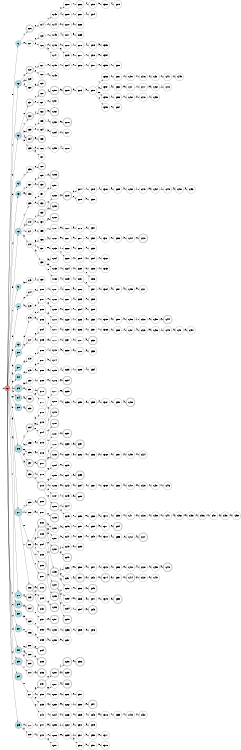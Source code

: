digraph APTAALF {
__start0 [style = invis, shape = none, label = "", width = 0, height = 0];

rankdir=LR;
size="8,5";

s0 [style="filled", color="black", fillcolor="#ff817b" shape="circle", label="q0"];
s1 [style="filled", color="black", fillcolor="powderblue" shape="circle", label="q1"];
s2 [style="rounded,filled", color="black", fillcolor="powderblue" shape="doublecircle", label="q2"];
s3 [style="rounded,filled", color="black", fillcolor="powderblue" shape="doublecircle", label="q3"];
s4 [style="filled", color="black", fillcolor="powderblue" shape="circle", label="q4"];
s5 [style="filled", color="black", fillcolor="powderblue" shape="circle", label="q5"];
s6 [style="rounded,filled", color="black", fillcolor="powderblue" shape="doublecircle", label="q6"];
s7 [style="filled", color="black", fillcolor="powderblue" shape="circle", label="q7"];
s8 [style="filled", color="black", fillcolor="powderblue" shape="circle", label="q8"];
s9 [style="filled", color="black", fillcolor="powderblue" shape="circle", label="q9"];
s10 [style="filled", color="black", fillcolor="powderblue" shape="circle", label="q10"];
s11 [style="filled", color="black", fillcolor="powderblue" shape="circle", label="q11"];
s12 [style="filled", color="black", fillcolor="powderblue" shape="circle", label="q12"];
s13 [style="rounded,filled", color="black", fillcolor="powderblue" shape="doublecircle", label="q13"];
s14 [style="filled", color="black", fillcolor="powderblue" shape="circle", label="q14"];
s15 [style="filled", color="black", fillcolor="powderblue" shape="circle", label="q15"];
s16 [style="rounded,filled", color="black", fillcolor="powderblue" shape="doublecircle", label="q16"];
s17 [style="rounded,filled", color="black", fillcolor="powderblue" shape="doublecircle", label="q17"];
s18 [style="filled", color="black", fillcolor="powderblue" shape="circle", label="q18"];
s19 [style="rounded,filled", color="black", fillcolor="powderblue" shape="doublecircle", label="q19"];
s20 [style="filled", color="black", fillcolor="powderblue" shape="circle", label="q20"];
s21 [style="filled", color="black", fillcolor="powderblue" shape="circle", label="q21"];
s22 [style="filled", color="black", fillcolor="powderblue" shape="circle", label="q22"];
s23 [style="rounded,filled", color="black", fillcolor="powderblue" shape="doublecircle", label="q23"];
s24 [style="rounded,filled", color="black", fillcolor="powderblue" shape="doublecircle", label="q24"];
s25 [style="filled", color="black", fillcolor="powderblue" shape="circle", label="q25"];
s26 [style="rounded,filled", color="black", fillcolor="white" shape="doublecircle", label="q26"];
s27 [style="filled", color="black", fillcolor="white" shape="circle", label="q27"];
s28 [style="rounded,filled", color="black", fillcolor="white" shape="doublecircle", label="q28"];
s29 [style="filled", color="black", fillcolor="white" shape="circle", label="q29"];
s30 [style="filled", color="black", fillcolor="white" shape="circle", label="q30"];
s31 [style="rounded,filled", color="black", fillcolor="white" shape="doublecircle", label="q31"];
s32 [style="rounded,filled", color="black", fillcolor="white" shape="doublecircle", label="q32"];
s33 [style="filled", color="black", fillcolor="white" shape="circle", label="q33"];
s34 [style="rounded,filled", color="black", fillcolor="white" shape="doublecircle", label="q34"];
s35 [style="filled", color="black", fillcolor="white" shape="circle", label="q35"];
s36 [style="filled", color="black", fillcolor="white" shape="circle", label="q36"];
s37 [style="filled", color="black", fillcolor="white" shape="circle", label="q37"];
s38 [style="filled", color="black", fillcolor="white" shape="circle", label="q38"];
s39 [style="filled", color="black", fillcolor="white" shape="circle", label="q39"];
s40 [style="rounded,filled", color="black", fillcolor="white" shape="doublecircle", label="q40"];
s41 [style="filled", color="black", fillcolor="white" shape="circle", label="q41"];
s42 [style="filled", color="black", fillcolor="white" shape="circle", label="q42"];
s43 [style="filled", color="black", fillcolor="white" shape="circle", label="q43"];
s44 [style="filled", color="black", fillcolor="white" shape="circle", label="q44"];
s45 [style="filled", color="black", fillcolor="white" shape="circle", label="q45"];
s46 [style="filled", color="black", fillcolor="white" shape="circle", label="q46"];
s47 [style="filled", color="black", fillcolor="white" shape="circle", label="q47"];
s48 [style="filled", color="black", fillcolor="white" shape="circle", label="q48"];
s49 [style="filled", color="black", fillcolor="white" shape="circle", label="q49"];
s50 [style="filled", color="black", fillcolor="white" shape="circle", label="q50"];
s51 [style="filled", color="black", fillcolor="white" shape="circle", label="q51"];
s52 [style="rounded,filled", color="black", fillcolor="white" shape="doublecircle", label="q52"];
s53 [style="rounded,filled", color="black", fillcolor="white" shape="doublecircle", label="q53"];
s54 [style="rounded,filled", color="black", fillcolor="white" shape="doublecircle", label="q54"];
s55 [style="filled", color="black", fillcolor="white" shape="circle", label="q55"];
s56 [style="filled", color="black", fillcolor="white" shape="circle", label="q56"];
s57 [style="rounded,filled", color="black", fillcolor="white" shape="doublecircle", label="q57"];
s58 [style="rounded,filled", color="black", fillcolor="white" shape="doublecircle", label="q58"];
s59 [style="filled", color="black", fillcolor="white" shape="circle", label="q59"];
s60 [style="filled", color="black", fillcolor="white" shape="circle", label="q60"];
s61 [style="rounded,filled", color="black", fillcolor="white" shape="doublecircle", label="q61"];
s62 [style="rounded,filled", color="black", fillcolor="white" shape="doublecircle", label="q62"];
s63 [style="rounded,filled", color="black", fillcolor="white" shape="doublecircle", label="q63"];
s64 [style="rounded,filled", color="black", fillcolor="white" shape="doublecircle", label="q64"];
s65 [style="filled", color="black", fillcolor="white" shape="circle", label="q65"];
s66 [style="filled", color="black", fillcolor="white" shape="circle", label="q66"];
s67 [style="filled", color="black", fillcolor="white" shape="circle", label="q67"];
s68 [style="filled", color="black", fillcolor="white" shape="circle", label="q68"];
s69 [style="rounded,filled", color="black", fillcolor="white" shape="doublecircle", label="q69"];
s70 [style="filled", color="black", fillcolor="white" shape="circle", label="q70"];
s71 [style="filled", color="black", fillcolor="white" shape="circle", label="q71"];
s72 [style="filled", color="black", fillcolor="white" shape="circle", label="q72"];
s73 [style="filled", color="black", fillcolor="white" shape="circle", label="q73"];
s74 [style="filled", color="black", fillcolor="white" shape="circle", label="q74"];
s75 [style="filled", color="black", fillcolor="white" shape="circle", label="q75"];
s76 [style="filled", color="black", fillcolor="white" shape="circle", label="q76"];
s77 [style="filled", color="black", fillcolor="white" shape="circle", label="q77"];
s78 [style="filled", color="black", fillcolor="white" shape="circle", label="q78"];
s79 [style="rounded,filled", color="black", fillcolor="white" shape="doublecircle", label="q79"];
s80 [style="rounded,filled", color="black", fillcolor="white" shape="doublecircle", label="q80"];
s81 [style="filled", color="black", fillcolor="white" shape="circle", label="q81"];
s82 [style="rounded,filled", color="black", fillcolor="white" shape="doublecircle", label="q82"];
s83 [style="filled", color="black", fillcolor="white" shape="circle", label="q83"];
s84 [style="filled", color="black", fillcolor="white" shape="circle", label="q84"];
s85 [style="rounded,filled", color="black", fillcolor="white" shape="doublecircle", label="q85"];
s86 [style="filled", color="black", fillcolor="white" shape="circle", label="q86"];
s87 [style="filled", color="black", fillcolor="white" shape="circle", label="q87"];
s88 [style="rounded,filled", color="black", fillcolor="white" shape="doublecircle", label="q88"];
s89 [style="filled", color="black", fillcolor="white" shape="circle", label="q89"];
s90 [style="rounded,filled", color="black", fillcolor="white" shape="doublecircle", label="q90"];
s91 [style="filled", color="black", fillcolor="white" shape="circle", label="q91"];
s92 [style="rounded,filled", color="black", fillcolor="white" shape="doublecircle", label="q92"];
s93 [style="rounded,filled", color="black", fillcolor="white" shape="doublecircle", label="q93"];
s94 [style="filled", color="black", fillcolor="white" shape="circle", label="q94"];
s95 [style="filled", color="black", fillcolor="white" shape="circle", label="q95"];
s96 [style="filled", color="black", fillcolor="white" shape="circle", label="q96"];
s97 [style="filled", color="black", fillcolor="white" shape="circle", label="q97"];
s98 [style="filled", color="black", fillcolor="white" shape="circle", label="q98"];
s99 [style="filled", color="black", fillcolor="white" shape="circle", label="q99"];
s100 [style="filled", color="black", fillcolor="white" shape="circle", label="q100"];
s101 [style="filled", color="black", fillcolor="white" shape="circle", label="q101"];
s102 [style="filled", color="black", fillcolor="white" shape="circle", label="q102"];
s103 [style="filled", color="black", fillcolor="white" shape="circle", label="q103"];
s104 [style="filled", color="black", fillcolor="white" shape="circle", label="q104"];
s105 [style="filled", color="black", fillcolor="white" shape="circle", label="q105"];
s106 [style="filled", color="black", fillcolor="white" shape="circle", label="q106"];
s107 [style="filled", color="black", fillcolor="white" shape="circle", label="q107"];
s108 [style="filled", color="black", fillcolor="white" shape="circle", label="q108"];
s109 [style="filled", color="black", fillcolor="white" shape="circle", label="q109"];
s110 [style="rounded,filled", color="black", fillcolor="white" shape="doublecircle", label="q110"];
s111 [style="filled", color="black", fillcolor="white" shape="circle", label="q111"];
s112 [style="filled", color="black", fillcolor="white" shape="circle", label="q112"];
s113 [style="filled", color="black", fillcolor="white" shape="circle", label="q113"];
s114 [style="filled", color="black", fillcolor="white" shape="circle", label="q114"];
s115 [style="filled", color="black", fillcolor="white" shape="circle", label="q115"];
s116 [style="filled", color="black", fillcolor="white" shape="circle", label="q116"];
s117 [style="rounded,filled", color="black", fillcolor="white" shape="doublecircle", label="q117"];
s118 [style="filled", color="black", fillcolor="white" shape="circle", label="q118"];
s119 [style="rounded,filled", color="black", fillcolor="white" shape="doublecircle", label="q119"];
s120 [style="rounded,filled", color="black", fillcolor="white" shape="doublecircle", label="q120"];
s121 [style="filled", color="black", fillcolor="white" shape="circle", label="q121"];
s122 [style="rounded,filled", color="black", fillcolor="white" shape="doublecircle", label="q122"];
s123 [style="rounded,filled", color="black", fillcolor="white" shape="doublecircle", label="q123"];
s124 [style="filled", color="black", fillcolor="white" shape="circle", label="q124"];
s125 [style="filled", color="black", fillcolor="white" shape="circle", label="q125"];
s126 [style="rounded,filled", color="black", fillcolor="white" shape="doublecircle", label="q126"];
s127 [style="rounded,filled", color="black", fillcolor="white" shape="doublecircle", label="q127"];
s128 [style="rounded,filled", color="black", fillcolor="white" shape="doublecircle", label="q128"];
s129 [style="filled", color="black", fillcolor="white" shape="circle", label="q129"];
s130 [style="rounded,filled", color="black", fillcolor="white" shape="doublecircle", label="q130"];
s131 [style="filled", color="black", fillcolor="white" shape="circle", label="q131"];
s132 [style="filled", color="black", fillcolor="white" shape="circle", label="q132"];
s133 [style="filled", color="black", fillcolor="white" shape="circle", label="q133"];
s134 [style="rounded,filled", color="black", fillcolor="white" shape="doublecircle", label="q134"];
s135 [style="rounded,filled", color="black", fillcolor="white" shape="doublecircle", label="q135"];
s136 [style="rounded,filled", color="black", fillcolor="white" shape="doublecircle", label="q136"];
s137 [style="rounded,filled", color="black", fillcolor="white" shape="doublecircle", label="q137"];
s138 [style="filled", color="black", fillcolor="white" shape="circle", label="q138"];
s139 [style="filled", color="black", fillcolor="white" shape="circle", label="q139"];
s140 [style="filled", color="black", fillcolor="white" shape="circle", label="q140"];
s141 [style="filled", color="black", fillcolor="white" shape="circle", label="q141"];
s142 [style="filled", color="black", fillcolor="white" shape="circle", label="q142"];
s143 [style="filled", color="black", fillcolor="white" shape="circle", label="q143"];
s144 [style="filled", color="black", fillcolor="white" shape="circle", label="q144"];
s145 [style="filled", color="black", fillcolor="white" shape="circle", label="q145"];
s146 [style="filled", color="black", fillcolor="white" shape="circle", label="q146"];
s147 [style="filled", color="black", fillcolor="white" shape="circle", label="q147"];
s148 [style="filled", color="black", fillcolor="white" shape="circle", label="q148"];
s149 [style="filled", color="black", fillcolor="white" shape="circle", label="q149"];
s150 [style="rounded,filled", color="black", fillcolor="white" shape="doublecircle", label="q150"];
s151 [style="filled", color="black", fillcolor="white" shape="circle", label="q151"];
s152 [style="rounded,filled", color="black", fillcolor="white" shape="doublecircle", label="q152"];
s153 [style="filled", color="black", fillcolor="white" shape="circle", label="q153"];
s154 [style="filled", color="black", fillcolor="white" shape="circle", label="q154"];
s155 [style="filled", color="black", fillcolor="white" shape="circle", label="q155"];
s156 [style="rounded,filled", color="black", fillcolor="white" shape="doublecircle", label="q156"];
s157 [style="filled", color="black", fillcolor="white" shape="circle", label="q157"];
s158 [style="filled", color="black", fillcolor="white" shape="circle", label="q158"];
s159 [style="rounded,filled", color="black", fillcolor="white" shape="doublecircle", label="q159"];
s160 [style="rounded,filled", color="black", fillcolor="white" shape="doublecircle", label="q160"];
s161 [style="filled", color="black", fillcolor="white" shape="circle", label="q161"];
s162 [style="filled", color="black", fillcolor="white" shape="circle", label="q162"];
s163 [style="filled", color="black", fillcolor="white" shape="circle", label="q163"];
s164 [style="filled", color="black", fillcolor="white" shape="circle", label="q164"];
s165 [style="filled", color="black", fillcolor="white" shape="circle", label="q165"];
s166 [style="filled", color="black", fillcolor="white" shape="circle", label="q166"];
s167 [style="filled", color="black", fillcolor="white" shape="circle", label="q167"];
s168 [style="filled", color="black", fillcolor="white" shape="circle", label="q168"];
s169 [style="filled", color="black", fillcolor="white" shape="circle", label="q169"];
s170 [style="filled", color="black", fillcolor="white" shape="circle", label="q170"];
s171 [style="filled", color="black", fillcolor="white" shape="circle", label="q171"];
s172 [style="filled", color="black", fillcolor="white" shape="circle", label="q172"];
s173 [style="filled", color="black", fillcolor="white" shape="circle", label="q173"];
s174 [style="filled", color="black", fillcolor="white" shape="circle", label="q174"];
s175 [style="filled", color="black", fillcolor="white" shape="circle", label="q175"];
s176 [style="filled", color="black", fillcolor="white" shape="circle", label="q176"];
s177 [style="filled", color="black", fillcolor="white" shape="circle", label="q177"];
s178 [style="filled", color="black", fillcolor="white" shape="circle", label="q178"];
s179 [style="rounded,filled", color="black", fillcolor="white" shape="doublecircle", label="q179"];
s180 [style="rounded,filled", color="black", fillcolor="white" shape="doublecircle", label="q180"];
s181 [style="filled", color="black", fillcolor="white" shape="circle", label="q181"];
s182 [style="filled", color="black", fillcolor="white" shape="circle", label="q182"];
s183 [style="rounded,filled", color="black", fillcolor="white" shape="doublecircle", label="q183"];
s184 [style="filled", color="black", fillcolor="white" shape="circle", label="q184"];
s185 [style="filled", color="black", fillcolor="white" shape="circle", label="q185"];
s186 [style="filled", color="black", fillcolor="white" shape="circle", label="q186"];
s187 [style="filled", color="black", fillcolor="white" shape="circle", label="q187"];
s188 [style="rounded,filled", color="black", fillcolor="white" shape="doublecircle", label="q188"];
s189 [style="rounded,filled", color="black", fillcolor="white" shape="doublecircle", label="q189"];
s190 [style="filled", color="black", fillcolor="white" shape="circle", label="q190"];
s191 [style="filled", color="black", fillcolor="white" shape="circle", label="q191"];
s192 [style="rounded,filled", color="black", fillcolor="white" shape="doublecircle", label="q192"];
s193 [style="rounded,filled", color="black", fillcolor="white" shape="doublecircle", label="q193"];
s194 [style="rounded,filled", color="black", fillcolor="white" shape="doublecircle", label="q194"];
s195 [style="rounded,filled", color="black", fillcolor="white" shape="doublecircle", label="q195"];
s196 [style="rounded,filled", color="black", fillcolor="white" shape="doublecircle", label="q196"];
s197 [style="rounded,filled", color="black", fillcolor="white" shape="doublecircle", label="q197"];
s198 [style="filled", color="black", fillcolor="white" shape="circle", label="q198"];
s199 [style="filled", color="black", fillcolor="white" shape="circle", label="q199"];
s200 [style="rounded,filled", color="black", fillcolor="white" shape="doublecircle", label="q200"];
s201 [style="filled", color="black", fillcolor="white" shape="circle", label="q201"];
s202 [style="filled", color="black", fillcolor="white" shape="circle", label="q202"];
s203 [style="filled", color="black", fillcolor="white" shape="circle", label="q203"];
s204 [style="filled", color="black", fillcolor="white" shape="circle", label="q204"];
s205 [style="filled", color="black", fillcolor="white" shape="circle", label="q205"];
s206 [style="filled", color="black", fillcolor="white" shape="circle", label="q206"];
s207 [style="filled", color="black", fillcolor="white" shape="circle", label="q207"];
s208 [style="filled", color="black", fillcolor="white" shape="circle", label="q208"];
s209 [style="filled", color="black", fillcolor="white" shape="circle", label="q209"];
s210 [style="filled", color="black", fillcolor="white" shape="circle", label="q210"];
s211 [style="filled", color="black", fillcolor="white" shape="circle", label="q211"];
s212 [style="filled", color="black", fillcolor="white" shape="circle", label="q212"];
s213 [style="filled", color="black", fillcolor="white" shape="circle", label="q213"];
s214 [style="filled", color="black", fillcolor="white" shape="circle", label="q214"];
s215 [style="rounded,filled", color="black", fillcolor="white" shape="doublecircle", label="q215"];
s216 [style="rounded,filled", color="black", fillcolor="white" shape="doublecircle", label="q216"];
s217 [style="filled", color="black", fillcolor="white" shape="circle", label="q217"];
s218 [style="filled", color="black", fillcolor="white" shape="circle", label="q218"];
s219 [style="rounded,filled", color="black", fillcolor="white" shape="doublecircle", label="q219"];
s220 [style="filled", color="black", fillcolor="white" shape="circle", label="q220"];
s221 [style="filled", color="black", fillcolor="white" shape="circle", label="q221"];
s222 [style="filled", color="black", fillcolor="white" shape="circle", label="q222"];
s223 [style="filled", color="black", fillcolor="white" shape="circle", label="q223"];
s224 [style="filled", color="black", fillcolor="white" shape="circle", label="q224"];
s225 [style="filled", color="black", fillcolor="white" shape="circle", label="q225"];
s226 [style="filled", color="black", fillcolor="white" shape="circle", label="q226"];
s227 [style="filled", color="black", fillcolor="white" shape="circle", label="q227"];
s228 [style="filled", color="black", fillcolor="white" shape="circle", label="q228"];
s229 [style="filled", color="black", fillcolor="white" shape="circle", label="q229"];
s230 [style="filled", color="black", fillcolor="white" shape="circle", label="q230"];
s231 [style="filled", color="black", fillcolor="white" shape="circle", label="q231"];
s232 [style="filled", color="black", fillcolor="white" shape="circle", label="q232"];
s233 [style="filled", color="black", fillcolor="white" shape="circle", label="q233"];
s234 [style="rounded,filled", color="black", fillcolor="white" shape="doublecircle", label="q234"];
s235 [style="rounded,filled", color="black", fillcolor="white" shape="doublecircle", label="q235"];
s236 [style="filled", color="black", fillcolor="white" shape="circle", label="q236"];
s237 [style="rounded,filled", color="black", fillcolor="white" shape="doublecircle", label="q237"];
s238 [style="filled", color="black", fillcolor="white" shape="circle", label="q238"];
s239 [style="filled", color="black", fillcolor="white" shape="circle", label="q239"];
s240 [style="filled", color="black", fillcolor="white" shape="circle", label="q240"];
s241 [style="filled", color="black", fillcolor="white" shape="circle", label="q241"];
s242 [style="filled", color="black", fillcolor="white" shape="circle", label="q242"];
s243 [style="filled", color="black", fillcolor="white" shape="circle", label="q243"];
s244 [style="filled", color="black", fillcolor="white" shape="circle", label="q244"];
s245 [style="filled", color="black", fillcolor="white" shape="circle", label="q245"];
s246 [style="filled", color="black", fillcolor="white" shape="circle", label="q246"];
s247 [style="filled", color="black", fillcolor="white" shape="circle", label="q247"];
s248 [style="filled", color="black", fillcolor="white" shape="circle", label="q248"];
s249 [style="rounded,filled", color="black", fillcolor="white" shape="doublecircle", label="q249"];
s250 [style="filled", color="black", fillcolor="white" shape="circle", label="q250"];
s251 [style="filled", color="black", fillcolor="white" shape="circle", label="q251"];
s252 [style="filled", color="black", fillcolor="white" shape="circle", label="q252"];
s253 [style="filled", color="black", fillcolor="white" shape="circle", label="q253"];
s254 [style="filled", color="black", fillcolor="white" shape="circle", label="q254"];
s255 [style="rounded,filled", color="black", fillcolor="white" shape="doublecircle", label="q255"];
s256 [style="filled", color="black", fillcolor="white" shape="circle", label="q256"];
s257 [style="filled", color="black", fillcolor="white" shape="circle", label="q257"];
s258 [style="rounded,filled", color="black", fillcolor="white" shape="doublecircle", label="q258"];
s259 [style="rounded,filled", color="black", fillcolor="white" shape="doublecircle", label="q259"];
s260 [style="rounded,filled", color="black", fillcolor="white" shape="doublecircle", label="q260"];
s261 [style="filled", color="black", fillcolor="white" shape="circle", label="q261"];
s262 [style="filled", color="black", fillcolor="white" shape="circle", label="q262"];
s263 [style="filled", color="black", fillcolor="white" shape="circle", label="q263"];
s264 [style="filled", color="black", fillcolor="white" shape="circle", label="q264"];
s265 [style="filled", color="black", fillcolor="white" shape="circle", label="q265"];
s266 [style="filled", color="black", fillcolor="white" shape="circle", label="q266"];
s267 [style="filled", color="black", fillcolor="white" shape="circle", label="q267"];
s268 [style="filled", color="black", fillcolor="white" shape="circle", label="q268"];
s269 [style="filled", color="black", fillcolor="white" shape="circle", label="q269"];
s270 [style="filled", color="black", fillcolor="white" shape="circle", label="q270"];
s271 [style="filled", color="black", fillcolor="white" shape="circle", label="q271"];
s272 [style="filled", color="black", fillcolor="white" shape="circle", label="q272"];
s273 [style="filled", color="black", fillcolor="white" shape="circle", label="q273"];
s274 [style="filled", color="black", fillcolor="white" shape="circle", label="q274"];
s275 [style="filled", color="black", fillcolor="white" shape="circle", label="q275"];
s276 [style="filled", color="black", fillcolor="white" shape="circle", label="q276"];
s277 [style="filled", color="black", fillcolor="white" shape="circle", label="q277"];
s278 [style="filled", color="black", fillcolor="white" shape="circle", label="q278"];
s279 [style="filled", color="black", fillcolor="white" shape="circle", label="q279"];
s280 [style="filled", color="black", fillcolor="white" shape="circle", label="q280"];
s281 [style="filled", color="black", fillcolor="white" shape="circle", label="q281"];
s282 [style="filled", color="black", fillcolor="white" shape="circle", label="q282"];
s283 [style="filled", color="black", fillcolor="white" shape="circle", label="q283"];
s284 [style="filled", color="black", fillcolor="white" shape="circle", label="q284"];
s285 [style="filled", color="black", fillcolor="white" shape="circle", label="q285"];
s286 [style="filled", color="black", fillcolor="white" shape="circle", label="q286"];
s287 [style="filled", color="black", fillcolor="white" shape="circle", label="q287"];
s288 [style="filled", color="black", fillcolor="white" shape="circle", label="q288"];
s289 [style="filled", color="black", fillcolor="white" shape="circle", label="q289"];
s290 [style="filled", color="black", fillcolor="white" shape="circle", label="q290"];
s291 [style="rounded,filled", color="black", fillcolor="white" shape="doublecircle", label="q291"];
s292 [style="filled", color="black", fillcolor="white" shape="circle", label="q292"];
s293 [style="rounded,filled", color="black", fillcolor="white" shape="doublecircle", label="q293"];
s294 [style="filled", color="black", fillcolor="white" shape="circle", label="q294"];
s295 [style="rounded,filled", color="black", fillcolor="white" shape="doublecircle", label="q295"];
s296 [style="filled", color="black", fillcolor="white" shape="circle", label="q296"];
s297 [style="filled", color="black", fillcolor="white" shape="circle", label="q297"];
s298 [style="filled", color="black", fillcolor="white" shape="circle", label="q298"];
s299 [style="filled", color="black", fillcolor="white" shape="circle", label="q299"];
s300 [style="filled", color="black", fillcolor="white" shape="circle", label="q300"];
s301 [style="rounded,filled", color="black", fillcolor="white" shape="doublecircle", label="q301"];
s302 [style="filled", color="black", fillcolor="white" shape="circle", label="q302"];
s303 [style="filled", color="black", fillcolor="white" shape="circle", label="q303"];
s304 [style="filled", color="black", fillcolor="white" shape="circle", label="q304"];
s305 [style="filled", color="black", fillcolor="white" shape="circle", label="q305"];
s306 [style="rounded,filled", color="black", fillcolor="white" shape="doublecircle", label="q306"];
s307 [style="filled", color="black", fillcolor="white" shape="circle", label="q307"];
s308 [style="filled", color="black", fillcolor="white" shape="circle", label="q308"];
s309 [style="filled", color="black", fillcolor="white" shape="circle", label="q309"];
s310 [style="filled", color="black", fillcolor="white" shape="circle", label="q310"];
s311 [style="filled", color="black", fillcolor="white" shape="circle", label="q311"];
s312 [style="filled", color="black", fillcolor="white" shape="circle", label="q312"];
s313 [style="filled", color="black", fillcolor="white" shape="circle", label="q313"];
s314 [style="filled", color="black", fillcolor="white" shape="circle", label="q314"];
s315 [style="filled", color="black", fillcolor="white" shape="circle", label="q315"];
s316 [style="filled", color="black", fillcolor="white" shape="circle", label="q316"];
s317 [style="filled", color="black", fillcolor="white" shape="circle", label="q317"];
s318 [style="filled", color="black", fillcolor="white" shape="circle", label="q318"];
s319 [style="filled", color="black", fillcolor="white" shape="circle", label="q319"];
s320 [style="filled", color="black", fillcolor="white" shape="circle", label="q320"];
s321 [style="filled", color="black", fillcolor="white" shape="circle", label="q321"];
s322 [style="filled", color="black", fillcolor="white" shape="circle", label="q322"];
s323 [style="filled", color="black", fillcolor="white" shape="circle", label="q323"];
s324 [style="filled", color="black", fillcolor="white" shape="circle", label="q324"];
s325 [style="filled", color="black", fillcolor="white" shape="circle", label="q325"];
s326 [style="filled", color="black", fillcolor="white" shape="circle", label="q326"];
s327 [style="filled", color="black", fillcolor="white" shape="circle", label="q327"];
s328 [style="filled", color="black", fillcolor="white" shape="circle", label="q328"];
s329 [style="filled", color="black", fillcolor="white" shape="circle", label="q329"];
s330 [style="filled", color="black", fillcolor="white" shape="circle", label="q330"];
s331 [style="filled", color="black", fillcolor="white" shape="circle", label="q331"];
s332 [style="rounded,filled", color="black", fillcolor="white" shape="doublecircle", label="q332"];
s333 [style="filled", color="black", fillcolor="white" shape="circle", label="q333"];
s334 [style="filled", color="black", fillcolor="white" shape="circle", label="q334"];
s335 [style="filled", color="black", fillcolor="white" shape="circle", label="q335"];
s336 [style="filled", color="black", fillcolor="white" shape="circle", label="q336"];
s337 [style="filled", color="black", fillcolor="white" shape="circle", label="q337"];
s338 [style="filled", color="black", fillcolor="white" shape="circle", label="q338"];
s339 [style="filled", color="black", fillcolor="white" shape="circle", label="q339"];
s340 [style="filled", color="black", fillcolor="white" shape="circle", label="q340"];
s341 [style="filled", color="black", fillcolor="white" shape="circle", label="q341"];
s342 [style="filled", color="black", fillcolor="white" shape="circle", label="q342"];
s343 [style="rounded,filled", color="black", fillcolor="white" shape="doublecircle", label="q343"];
s344 [style="filled", color="black", fillcolor="white" shape="circle", label="q344"];
s345 [style="rounded,filled", color="black", fillcolor="white" shape="doublecircle", label="q345"];
s346 [style="filled", color="black", fillcolor="white" shape="circle", label="q346"];
s347 [style="rounded,filled", color="black", fillcolor="white" shape="doublecircle", label="q347"];
s348 [style="filled", color="black", fillcolor="white" shape="circle", label="q348"];
s349 [style="filled", color="black", fillcolor="white" shape="circle", label="q349"];
s350 [style="filled", color="black", fillcolor="white" shape="circle", label="q350"];
s351 [style="filled", color="black", fillcolor="white" shape="circle", label="q351"];
s352 [style="filled", color="black", fillcolor="white" shape="circle", label="q352"];
s353 [style="filled", color="black", fillcolor="white" shape="circle", label="q353"];
s354 [style="filled", color="black", fillcolor="white" shape="circle", label="q354"];
s355 [style="filled", color="black", fillcolor="white" shape="circle", label="q355"];
s356 [style="filled", color="black", fillcolor="white" shape="circle", label="q356"];
s357 [style="filled", color="black", fillcolor="white" shape="circle", label="q357"];
s358 [style="filled", color="black", fillcolor="white" shape="circle", label="q358"];
s359 [style="filled", color="black", fillcolor="white" shape="circle", label="q359"];
s360 [style="filled", color="black", fillcolor="white" shape="circle", label="q360"];
s361 [style="filled", color="black", fillcolor="white" shape="circle", label="q361"];
s362 [style="filled", color="black", fillcolor="white" shape="circle", label="q362"];
s363 [style="filled", color="black", fillcolor="white" shape="circle", label="q363"];
s364 [style="filled", color="black", fillcolor="white" shape="circle", label="q364"];
s365 [style="filled", color="black", fillcolor="white" shape="circle", label="q365"];
s366 [style="filled", color="black", fillcolor="white" shape="circle", label="q366"];
s367 [style="filled", color="black", fillcolor="white" shape="circle", label="q367"];
s368 [style="filled", color="black", fillcolor="white" shape="circle", label="q368"];
s369 [style="filled", color="black", fillcolor="white" shape="circle", label="q369"];
s370 [style="filled", color="black", fillcolor="white" shape="circle", label="q370"];
s371 [style="filled", color="black", fillcolor="white" shape="circle", label="q371"];
s372 [style="filled", color="black", fillcolor="white" shape="circle", label="q372"];
s373 [style="filled", color="black", fillcolor="white" shape="circle", label="q373"];
s374 [style="rounded,filled", color="black", fillcolor="white" shape="doublecircle", label="q374"];
s375 [style="filled", color="black", fillcolor="white" shape="circle", label="q375"];
s376 [style="filled", color="black", fillcolor="white" shape="circle", label="q376"];
s377 [style="filled", color="black", fillcolor="white" shape="circle", label="q377"];
s378 [style="filled", color="black", fillcolor="white" shape="circle", label="q378"];
s379 [style="filled", color="black", fillcolor="white" shape="circle", label="q379"];
s380 [style="filled", color="black", fillcolor="white" shape="circle", label="q380"];
s381 [style="filled", color="black", fillcolor="white" shape="circle", label="q381"];
s382 [style="filled", color="black", fillcolor="white" shape="circle", label="q382"];
s383 [style="filled", color="black", fillcolor="white" shape="circle", label="q383"];
s384 [style="filled", color="black", fillcolor="white" shape="circle", label="q384"];
s385 [style="filled", color="black", fillcolor="white" shape="circle", label="q385"];
s386 [style="filled", color="black", fillcolor="white" shape="circle", label="q386"];
s387 [style="filled", color="black", fillcolor="white" shape="circle", label="q387"];
s388 [style="filled", color="black", fillcolor="white" shape="circle", label="q388"];
s389 [style="filled", color="black", fillcolor="white" shape="circle", label="q389"];
s390 [style="filled", color="black", fillcolor="white" shape="circle", label="q390"];
s391 [style="filled", color="black", fillcolor="white" shape="circle", label="q391"];
s392 [style="filled", color="black", fillcolor="white" shape="circle", label="q392"];
s393 [style="filled", color="black", fillcolor="white" shape="circle", label="q393"];
s394 [style="rounded,filled", color="black", fillcolor="white" shape="doublecircle", label="q394"];
s395 [style="filled", color="black", fillcolor="white" shape="circle", label="q395"];
s396 [style="filled", color="black", fillcolor="white" shape="circle", label="q396"];
s397 [style="filled", color="black", fillcolor="white" shape="circle", label="q397"];
s398 [style="rounded,filled", color="black", fillcolor="white" shape="doublecircle", label="q398"];
s399 [style="filled", color="black", fillcolor="white" shape="circle", label="q399"];
s400 [style="filled", color="black", fillcolor="white" shape="circle", label="q400"];
s401 [style="filled", color="black", fillcolor="white" shape="circle", label="q401"];
s402 [style="filled", color="black", fillcolor="white" shape="circle", label="q402"];
s403 [style="filled", color="black", fillcolor="white" shape="circle", label="q403"];
s404 [style="filled", color="black", fillcolor="white" shape="circle", label="q404"];
s405 [style="filled", color="black", fillcolor="white" shape="circle", label="q405"];
s406 [style="filled", color="black", fillcolor="white" shape="circle", label="q406"];
s407 [style="filled", color="black", fillcolor="white" shape="circle", label="q407"];
s408 [style="rounded,filled", color="black", fillcolor="white" shape="doublecircle", label="q408"];
s409 [style="filled", color="black", fillcolor="white" shape="circle", label="q409"];
s410 [style="filled", color="black", fillcolor="white" shape="circle", label="q410"];
s411 [style="filled", color="black", fillcolor="white" shape="circle", label="q411"];
s412 [style="filled", color="black", fillcolor="white" shape="circle", label="q412"];
s413 [style="filled", color="black", fillcolor="white" shape="circle", label="q413"];
s414 [style="rounded,filled", color="black", fillcolor="white" shape="doublecircle", label="q414"];
s415 [style="filled", color="black", fillcolor="white" shape="circle", label="q415"];
s416 [style="filled", color="black", fillcolor="white" shape="circle", label="q416"];
s417 [style="filled", color="black", fillcolor="white" shape="circle", label="q417"];
s418 [style="filled", color="black", fillcolor="white" shape="circle", label="q418"];
s419 [style="filled", color="black", fillcolor="white" shape="circle", label="q419"];
s420 [style="rounded,filled", color="black", fillcolor="white" shape="doublecircle", label="q420"];
s421 [style="filled", color="black", fillcolor="white" shape="circle", label="q421"];
s422 [style="filled", color="black", fillcolor="white" shape="circle", label="q422"];
s423 [style="filled", color="black", fillcolor="white" shape="circle", label="q423"];
s424 [style="filled", color="black", fillcolor="white" shape="circle", label="q424"];
s425 [style="filled", color="black", fillcolor="white" shape="circle", label="q425"];
s426 [style="filled", color="black", fillcolor="white" shape="circle", label="q426"];
s427 [style="rounded,filled", color="black", fillcolor="white" shape="doublecircle", label="q427"];
s428 [style="filled", color="black", fillcolor="white" shape="circle", label="q428"];
s429 [style="filled", color="black", fillcolor="white" shape="circle", label="q429"];
s430 [style="filled", color="black", fillcolor="white" shape="circle", label="q430"];
s431 [style="filled", color="black", fillcolor="white" shape="circle", label="q431"];
s432 [style="filled", color="black", fillcolor="white" shape="circle", label="q432"];
s433 [style="filled", color="black", fillcolor="white" shape="circle", label="q433"];
s434 [style="filled", color="black", fillcolor="white" shape="circle", label="q434"];
s435 [style="filled", color="black", fillcolor="white" shape="circle", label="q435"];
s436 [style="filled", color="black", fillcolor="white" shape="circle", label="q436"];
s437 [style="filled", color="black", fillcolor="white" shape="circle", label="q437"];
s438 [style="filled", color="black", fillcolor="white" shape="circle", label="q438"];
s439 [style="filled", color="black", fillcolor="white" shape="circle", label="q439"];
s440 [style="filled", color="black", fillcolor="white" shape="circle", label="q440"];
s441 [style="filled", color="black", fillcolor="white" shape="circle", label="q441"];
s442 [style="filled", color="black", fillcolor="white" shape="circle", label="q442"];
s443 [style="filled", color="black", fillcolor="white" shape="circle", label="q443"];
s444 [style="rounded,filled", color="black", fillcolor="white" shape="doublecircle", label="q444"];
s445 [style="filled", color="black", fillcolor="white" shape="circle", label="q445"];
s446 [style="filled", color="black", fillcolor="white" shape="circle", label="q446"];
s447 [style="filled", color="black", fillcolor="white" shape="circle", label="q447"];
s448 [style="rounded,filled", color="black", fillcolor="white" shape="doublecircle", label="q448"];
s449 [style="filled", color="black", fillcolor="white" shape="circle", label="q449"];
s450 [style="filled", color="black", fillcolor="white" shape="circle", label="q450"];
s451 [style="filled", color="black", fillcolor="white" shape="circle", label="q451"];
s452 [style="filled", color="black", fillcolor="white" shape="circle", label="q452"];
s453 [style="filled", color="black", fillcolor="white" shape="circle", label="q453"];
s454 [style="filled", color="black", fillcolor="white" shape="circle", label="q454"];
s455 [style="filled", color="black", fillcolor="white" shape="circle", label="q455"];
s456 [style="filled", color="black", fillcolor="white" shape="circle", label="q456"];
s457 [style="filled", color="black", fillcolor="white" shape="circle", label="q457"];
s458 [style="filled", color="black", fillcolor="white" shape="circle", label="q458"];
s459 [style="filled", color="black", fillcolor="white" shape="circle", label="q459"];
subgraph cluster_main { 
	graph [pad=".75", ranksep="0.15", nodesep="0.15"];
	 style=invis; 
	__start0 -> s0 [penwidth=2];
}
s0 -> s1 [label="0"];
s0 -> s2 [label="1"];
s0 -> s3 [label="2"];
s0 -> s4 [label="3"];
s0 -> s5 [label="4"];
s0 -> s6 [label="5"];
s0 -> s7 [label="7"];
s0 -> s8 [label="8"];
s0 -> s9 [label="9"];
s0 -> s10 [label="b"];
s0 -> s11 [label="f"];
s0 -> s12 [label="g"];
s0 -> s13 [label="j"];
s0 -> s14 [label="k"];
s0 -> s15 [label="m"];
s0 -> s16 [label="n"];
s0 -> s17 [label="p"];
s0 -> s18 [label="q"];
s0 -> s19 [label="r"];
s0 -> s20 [label="t"];
s0 -> s21 [label="u"];
s0 -> s22 [label="w"];
s0 -> s23 [label="x"];
s0 -> s24 [label="y"];
s0 -> s25 [label="z"];
s1 -> s26 [label="1"];
s1 -> s27 [label="2"];
s2 -> s28 [label="0"];
s2 -> s29 [label="2"];
s2 -> s30 [label="4"];
s3 -> s31 [label="0"];
s3 -> s32 [label="1"];
s3 -> s33 [label="3"];
s3 -> s34 [label="4"];
s3 -> s35 [label="8"];
s4 -> s36 [label="1"];
s5 -> s37 [label="1"];
s5 -> s38 [label="5"];
s6 -> s39 [label="1"];
s6 -> s40 [label="4"];
s6 -> s41 [label="7"];
s6 -> s42 [label="h"];
s7 -> s43 [label="5"];
s8 -> s44 [label="2"];
s8 -> s45 [label="b"];
s10 -> s46 [label="8"];
s10 -> s47 [label="c"];
s11 -> s48 [label="d"];
s12 -> s49 [label="f"];
s13 -> s50 [label="m"];
s13 -> s51 [label="n"];
s14 -> s52 [label="h"];
s15 -> s53 [label="n"];
s16 -> s54 [label="j"];
s16 -> s55 [label="k"];
s16 -> s56 [label="m"];
s16 -> s57 [label="p"];
s16 -> s58 [label="q"];
s17 -> s59 [label="1"];
s17 -> s60 [label="j"];
s17 -> s61 [label="n"];
s17 -> s62 [label="r"];
s18 -> s63 [label="n"];
s19 -> s64 [label="p"];
s20 -> s65 [label="m"];
s21 -> s66 [label="s"];
s22 -> s67 [label="n"];
s22 -> s68 [label="q"];
s22 -> s69 [label="y"];
s23 -> s70 [label="r"];
s24 -> s71 [label="w"];
s25 -> s72 [label="w"];
s25 -> s73 [label="y"];
s26 -> s74 [label="0"];
s27 -> s75 [label="0"];
s27 -> s76 [label="8"];
s28 -> s77 [label="1"];
s28 -> s78 [label="2"];
s30 -> s79 [label="5"];
s31 -> s80 [label="1"];
s31 -> s81 [label="2"];
s32 -> s82 [label="4"];
s33 -> s83 [label="1"];
s33 -> s84 [label="2"];
s34 -> s85 [label="5"];
s35 -> s86 [label="2"];
s35 -> s87 [label="b"];
s36 -> s88 [label="0"];
s37 -> s89 [label="0"];
s37 -> s90 [label="2"];
s39 -> s91 [label="0"];
s39 -> s92 [label="2"];
s40 -> s93 [label="1"];
s40 -> s94 [label="n"];
s41 -> s95 [label="5"];
s42 -> s96 [label="5"];
s42 -> s97 [label="j"];
s42 -> s98 [label="k"];
s43 -> s99 [label="4"];
s44 -> s100 [label="0"];
s46 -> s101 [label="2"];
s46 -> s102 [label="9"];
s46 -> s103 [label="b"];
s47 -> s104 [label="8"];
s47 -> s105 [label="f"];
s48 -> s106 [label="e"];
s49 -> s107 [label="c"];
s49 -> s108 [label="d"];
s50 -> s109 [label="j"];
s51 -> s110 [label="j"];
s51 -> s111 [label="p"];
s54 -> s112 [label="h"];
s54 -> s113 [label="m"];
s54 -> s114 [label="n"];
s55 -> s115 [label="6"];
s56 -> s116 [label="q"];
s57 -> s117 [label="n"];
s58 -> s118 [label="r"];
s58 -> s119 [label="w"];
s59 -> s120 [label="2"];
s60 -> s121 [label="p"];
s61 -> s122 [label="j"];
s61 -> s123 [label="p"];
s61 -> s124 [label="q"];
s61 -> s125 [label="r"];
s61 -> s126 [label="w"];
s61 -> s127 [label="z"];
s62 -> s128 [label="p"];
s62 -> s129 [label="w"];
s62 -> s130 [label="x"];
s64 -> s131 [label="r"];
s65 -> s132 [label="t"];
s66 -> s133 [label="k"];
s67 -> s134 [label="p"];
s68 -> s135 [label="n"];
s70 -> s136 [label="p"];
s71 -> s137 [label="q"];
s71 -> s138 [label="t"];
s71 -> s139 [label="x"];
s71 -> s140 [label="y"];
s72 -> s141 [label="t"];
s73 -> s142 [label="w"];
s74 -> s143 [label="1"];
s74 -> s144 [label="2"];
s75 -> s145 [label="1"];
s76 -> s146 [label="2"];
s76 -> s147 [label="b"];
s77 -> s148 [label="0"];
s78 -> s149 [label="0"];
s80 -> s150 [label="4"];
s81 -> s151 [label="0"];
s82 -> s152 [label="5"];
s83 -> s153 [label="4"];
s84 -> s154 [label="3"];
s86 -> s155 [label="1"];
s89 -> s156 [label="2"];
s91 -> s157 [label="2"];
s93 -> s158 [label="0"];
s93 -> s159 [label="2"];
s94 -> s160 [label="p"];
s95 -> s161 [label="7"];
s96 -> s162 [label="h"];
s97 -> s163 [label="m"];
s98 -> s164 [label="5"];
s98 -> s165 [label="m"];
s98 -> s166 [label="s"];
s100 -> s167 [label="1"];
s101 -> s168 [label="0"];
s101 -> s169 [label="8"];
s102 -> s170 [label="d"];
s103 -> s171 [label="c"];
s105 -> s172 [label="g"];
s106 -> s173 [label="7"];
s107 -> s174 [label="b"];
s108 -> s175 [label="6"];
s109 -> s176 [label="n"];
s112 -> s177 [label="k"];
s113 -> s178 [label="k"];
s114 -> s179 [label="j"];
s115 -> s180 [label="2"];
s116 -> s181 [label="w"];
s117 -> s182 [label="j"];
s117 -> s183 [label="p"];
s118 -> s184 [label="q"];
s119 -> s185 [label="q"];
s119 -> s186 [label="t"];
s119 -> s187 [label="x"];
s119 -> s188 [label="y"];
s121 -> s189 [label="n"];
s122 -> s190 [label="h"];
s122 -> s191 [label="m"];
s122 -> s192 [label="n"];
s123 -> s193 [label="n"];
s124 -> s194 [label="w"];
s125 -> s195 [label="x"];
s129 -> s196 [label="y"];
s131 -> s197 [label="p"];
s132 -> s198 [label="m"];
s133 -> s199 [label="h"];
s137 -> s200 [label="n"];
s138 -> s201 [label="m"];
s138 -> s202 [label="w"];
s139 -> s203 [label="q"];
s140 -> s204 [label="z"];
s141 -> s205 [label="m"];
s142 -> s206 [label="t"];
s142 -> s207 [label="y"];
s143 -> s208 [label="0"];
s143 -> s209 [label="4"];
s144 -> s210 [label="8"];
s145 -> s211 [label="4"];
s146 -> s212 [label="0"];
s146 -> s213 [label="8"];
s148 -> s214 [label="1"];
s150 -> s215 [label="5"];
s153 -> s216 [label="5"];
s154 -> s217 [label="2"];
s155 -> s218 [label="4"];
s158 -> s219 [label="2"];
s161 -> s220 [label="6"];
s162 -> s221 [label="5"];
s163 -> s222 [label="j"];
s163 -> s223 [label="t"];
s165 -> s224 [label="t"];
s166 -> s225 [label="u"];
s167 -> s226 [label="4"];
s168 -> s227 [label="1"];
s169 -> s228 [label="2"];
s170 -> s229 [label="6"];
s171 -> s230 [label="f"];
s172 -> s231 [label="u"];
s173 -> s232 [label="k"];
s175 -> s233 [label="4"];
s176 -> s234 [label="p"];
s177 -> s235 [label="m"];
s178 -> s236 [label="s"];
s181 -> s237 [label="y"];
s182 -> s238 [label="n"];
s183 -> s239 [label="n"];
s184 -> s240 [label="n"];
s185 -> s241 [label="n"];
s186 -> s242 [label="m"];
s187 -> s243 [label="r"];
s188 -> s244 [label="v"];
s188 -> s245 [label="w"];
s190 -> s246 [label="k"];
s191 -> s247 [label="k"];
s192 -> s248 [label="j"];
s192 -> s249 [label="p"];
s193 -> s250 [label="j"];
s193 -> s251 [label="p"];
s193 -> s252 [label="q"];
s194 -> s253 [label="t"];
s194 -> s254 [label="x"];
s194 -> s255 [label="y"];
s198 -> s256 [label="t"];
s199 -> s257 [label="5"];
s200 -> s258 [label="j"];
s200 -> s259 [label="p"];
s201 -> s260 [label="n"];
s202 -> s261 [label="q"];
s203 -> s262 [label="m"];
s204 -> s263 [label="y"];
s205 -> s264 [label="j"];
s206 -> s265 [label="m"];
s208 -> s266 [label="1"];
s209 -> s267 [label="1"];
s210 -> s268 [label="b"];
s211 -> s269 [label="5"];
s212 -> s270 [label="1"];
s213 -> s271 [label="2"];
s214 -> s272 [label="0"];
s215 -> s273 [label="h"];
s219 -> s274 [label="0"];
s219 -> s275 [label="8"];
s220 -> s276 [label="3"];
s221 -> s277 [label="h"];
s222 -> s278 [label="h"];
s223 -> s279 [label="w"];
s224 -> s280 [label="w"];
s225 -> s281 [label="v"];
s226 -> s282 [label="5"];
s227 -> s283 [label="4"];
s228 -> s284 [label="8"];
s229 -> s285 [label="7"];
s230 -> s286 [label="g"];
s231 -> s287 [label="s"];
s232 -> s288 [label="h"];
s233 -> s289 [label="1"];
s236 -> s290 [label="u"];
s238 -> s291 [label="p"];
s239 -> s292 [label="p"];
s241 -> s293 [label="p"];
s242 -> s294 [label="k"];
s243 -> s295 [label="p"];
s245 -> s296 [label="t"];
s246 -> s297 [label="7"];
s247 -> s298 [label="s"];
s248 -> s299 [label="n"];
s250 -> s300 [label="m"];
s251 -> s301 [label="n"];
s252 -> s302 [label="w"];
s253 -> s303 [label="m"];
s254 -> s304 [label="r"];
s256 -> s305 [label="w"];
s258 -> s306 [label="n"];
s261 -> s307 [label="n"];
s262 -> s308 [label="j"];
s263 -> s309 [label="w"];
s264 -> s310 [label="h"];
s265 -> s311 [label="j"];
s265 -> s312 [label="k"];
s266 -> s313 [label="4"];
s267 -> s314 [label="4"];
s270 -> s315 [label="4"];
s271 -> s316 [label="1"];
s272 -> s317 [label="1"];
s273 -> s318 [label="k"];
s274 -> s319 [label="1"];
s275 -> s320 [label="b"];
s276 -> s321 [label="2"];
s277 -> s322 [label="5"];
s278 -> s323 [label="5"];
s279 -> s324 [label="y"];
s280 -> s325 [label="y"];
s280 -> s326 [label="z"];
s281 -> s327 [label="u"];
s283 -> s328 [label="5"];
s284 -> s329 [label="b"];
s285 -> s330 [label="6"];
s286 -> s331 [label="u"];
s287 -> s332 [label="k"];
s288 -> s333 [label="5"];
s289 -> s334 [label="4"];
s290 -> s335 [label="g"];
s292 -> s336 [label="n"];
s294 -> s337 [label="s"];
s296 -> s338 [label="m"];
s297 -> s339 [label="6"];
s298 -> s340 [label="u"];
s300 -> s341 [label="k"];
s301 -> s342 [label="p"];
s302 -> s343 [label="y"];
s303 -> s344 [label="q"];
s304 -> s345 [label="p"];
s305 -> s346 [label="q"];
s308 -> s347 [label="p"];
s309 -> s348 [label="t"];
s310 -> s349 [label="5"];
s311 -> s350 [label="h"];
s312 -> s351 [label="h"];
s313 -> s352 [label="5"];
s315 -> s353 [label="5"];
s316 -> s354 [label="5"];
s317 -> s355 [label="0"];
s318 -> s356 [label="1"];
s318 -> s357 [label="h"];
s318 -> s358 [label="m"];
s318 -> s359 [label="s"];
s319 -> s360 [label="4"];
s322 -> s361 [label="4"];
s324 -> s362 [label="z"];
s325 -> s363 [label="z"];
s327 -> s364 [label="s"];
s330 -> s365 [label="7"];
s331 -> s366 [label="v"];
s335 -> s367 [label="f"];
s336 -> s368 [label="p"];
s337 -> s369 [label="u"];
s338 -> s370 [label="k"];
s339 -> s371 [label="3"];
s340 -> s372 [label="g"];
s341 -> s373 [label="s"];
s342 -> s374 [label="n"];
s344 -> s375 [label="n"];
s348 -> s376 [label="m"];
s350 -> s377 [label="5"];
s351 -> s378 [label="5"];
s352 -> s379 [label="4"];
s355 -> s380 [label="1"];
s356 -> s381 [label="0"];
s357 -> s382 [label="k"];
s358 -> s383 [label="t"];
s359 -> s384 [label="u"];
s360 -> s385 [label="5"];
s361 -> s386 [label="6"];
s364 -> s387 [label="k"];
s365 -> s388 [label="k"];
s366 -> s389 [label="u"];
s367 -> s390 [label="c"];
s368 -> s391 [label="n"];
s369 -> s392 [label="s"];
s370 -> s393 [label="s"];
s371 -> s394 [label="2"];
s372 -> s395 [label="f"];
s373 -> s396 [label="u"];
s374 -> s397 [label="p"];
s375 -> s398 [label="p"];
s376 -> s399 [label="t"];
s381 -> s400 [label="2"];
s382 -> s401 [label="m"];
s383 -> s402 [label="w"];
s385 -> s403 [label="h"];
s386 -> s404 [label="3"];
s387 -> s405 [label="h"];
s388 -> s406 [label="h"];
s389 -> s407 [label="s"];
s390 -> s408 [label="b"];
s391 -> s409 [label="p"];
s392 -> s410 [label="k"];
s393 -> s411 [label="u"];
s395 -> s412 [label="c"];
s396 -> s413 [label="g"];
s397 -> s414 [label="n"];
s399 -> s415 [label="w"];
s400 -> s416 [label="0"];
s401 -> s417 [label="t"];
s402 -> s418 [label="y"];
s403 -> s419 [label="j"];
s404 -> s420 [label="2"];
s405 -> s421 [label="5"];
s406 -> s422 [label="j"];
s407 -> s423 [label="k"];
s409 -> s424 [label="n"];
s410 -> s425 [label="m"];
s411 -> s426 [label="g"];
s412 -> s427 [label="b"];
s413 -> s428 [label="f"];
s414 -> s429 [label="p"];
s415 -> s430 [label="y"];
s416 -> s431 [label="2"];
s417 -> s432 [label="m"];
s418 -> s433 [label="z"];
s419 -> s434 [label="m"];
s422 -> s435 [label="n"];
s423 -> s436 [label="m"];
s425 -> s437 [label="t"];
s426 -> s438 [label="u"];
s428 -> s439 [label="c"];
s429 -> s440 [label="n"];
s431 -> s441 [label="0"];
s432 -> s442 [label="j"];
s434 -> s443 [label="j"];
s435 -> s444 [label="p"];
s436 -> s445 [label="j"];
s437 -> s446 [label="w"];
s438 -> s447 [label="s"];
s439 -> s448 [label="b"];
s441 -> s449 [label="2"];
s443 -> s450 [label="h"];
s445 -> s451 [label="n"];
s447 -> s452 [label="k"];
s450 -> s453 [label="5"];
s451 -> s454 [label="p"];
s452 -> s455 [label="m"];
s455 -> s456 [label="t"];
s456 -> s457 [label="w"];
s457 -> s458 [label="q"];
s458 -> s459 [label="n"];

}